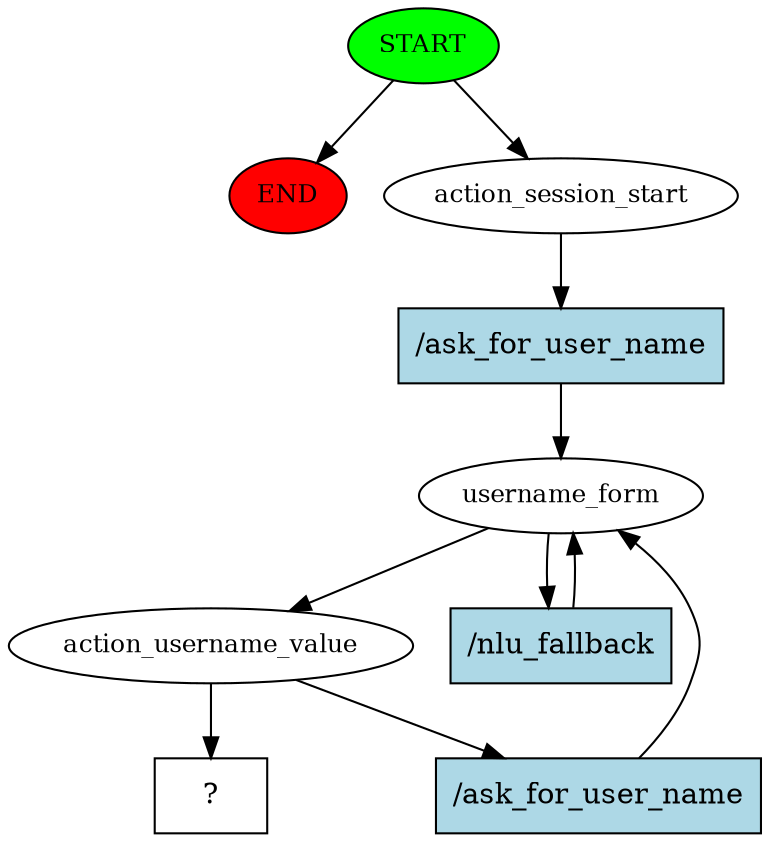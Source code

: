 digraph  {
0 [class="start active", fillcolor=green, fontsize=12, label=START, style=filled];
"-1" [class=end, fillcolor=red, fontsize=12, label=END, style=filled];
1 [class=active, fontsize=12, label=action_session_start];
2 [class=active, fontsize=12, label=username_form];
5 [class=active, fontsize=12, label=action_username_value];
10 [class="intent dashed active", label="  ?  ", shape=rect];
11 [class="intent active", fillcolor=lightblue, label="/ask_for_user_name", shape=rect, style=filled];
12 [class="intent active", fillcolor=lightblue, label="/nlu_fallback", shape=rect, style=filled];
13 [class="intent active", fillcolor=lightblue, label="/ask_for_user_name", shape=rect, style=filled];
0 -> "-1"  [class="", key=NONE, label=""];
0 -> 1  [class=active, key=NONE, label=""];
1 -> 11  [class=active, key=0];
2 -> 5  [class=active, key=NONE, label=""];
2 -> 12  [class=active, key=0];
5 -> 10  [class=active, key=NONE, label=""];
5 -> 13  [class=active, key=0];
11 -> 2  [class=active, key=0];
12 -> 2  [class=active, key=0];
13 -> 2  [class=active, key=0];
}
